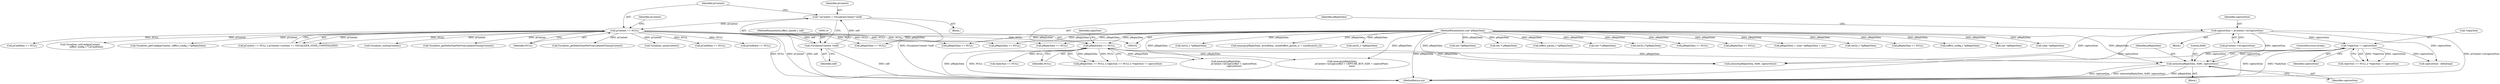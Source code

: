 digraph "0_Android_aeea52da00d210587fb3ed895de3d5f2e0264c88_11@API" {
"1000811" [label="(Call,memset(pReplyData, 0x80, captureSize))"];
"1000649" [label="(Call,pReplyData == NULL)"];
"1000108" [label="(MethodParameterIn,void *pReplyData)"];
"1000119" [label="(Call,pContext == NULL)"];
"1000111" [label="(Call,* pContext = (VisualizerContext *)self)"];
"1000113" [label="(Call,(VisualizerContext *)self)"];
"1000103" [label="(MethodParameterIn,effect_handle_t self)"];
"1000642" [label="(Call,captureSize = pContext->mCaptureSize)"];
"1000656" [label="(Call,*replySize != captureSize)"];
"1000781" [label="(Call,pReplyData = (char *)pReplyData + size)"];
"1000833" [label="(Call,Visualizer_getDeltaTimeMsFromUpdatedTime(pContext))"];
"1000121" [label="(Identifier,NULL)"];
"1000651" [label="(Identifier,NULL)"];
"1000650" [label="(Identifier,pReplyData)"];
"1000706" [label="(Call,memset(pReplyData, 0x80, captureSize))"];
"1000811" [label="(Call,memset(pReplyData, 0x80, captureSize))"];
"1000674" [label="(Call,Visualizer_getDeltaTimeMsFromUpdatedTime(pContext))"];
"1000556" [label="(Call,(int32_t *)pReplyData)"];
"1000815" [label="(ControlStructure,break;)"];
"1000124" [label="(Identifier,pContext)"];
"1000656" [label="(Call,*replySize != captureSize)"];
"1000640" [label="(Block,)"];
"1000810" [label="(Block,)"];
"1000511" [label="(Call,pReplyData == NULL)"];
"1000158" [label="(Call,Visualizer_init(pContext))"];
"1000812" [label="(Identifier,pReplyData)"];
"1000649" [label="(Call,pReplyData == NULL)"];
"1000319" [label="(Call,pCmdData == NULL)"];
"1000113" [label="(Call,(VisualizerContext *)self)"];
"1000232" [label="(Call,pReplyData == NULL)"];
"1000112" [label="(Identifier,pContext)"];
"1000103" [label="(MethodParameterIn,effect_handle_t self)"];
"1000659" [label="(Identifier,captureSize)"];
"1000653" [label="(Call,replySize == NULL)"];
"1000221" [label="(Call,(effect_config_t *)pReplyData)"];
"1000814" [label="(Identifier,captureSize)"];
"1000310" [label="(Call,(int *)pReplyData)"];
"1000784" [label="(Call,(char *)pReplyData)"];
"1000164" [label="(Call,pCmdData == NULL)"];
"1000629" [label="(Call,(int32_t *)pReplyData)"];
"1000357" [label="(Call,memcpy(pReplyData, pCmdData, sizeof(effect_param_t) + sizeof(uint32_t)))"];
"1000494" [label="(Call,pCmdData == NULL)"];
"1000529" [label="(Call,(int32_t *)pReplyData)"];
"1000194" [label="(Call,Visualizer_setConfig(pContext,\n                 (effect_config_t *) pCmdData))"];
"1000219" [label="(Call,Visualizer_getConfig(pContext, (effect_config_t *)pReplyData))"];
"1000657" [label="(Call,*replySize)"];
"1000642" [label="(Call,captureSize = pContext->mCaptureSize)"];
"1000137" [label="(Call,pReplyData == NULL)"];
"1000118" [label="(Call,pContext == NULL || pContext->mState == VISUALIZER_STATE_UNINITIALIZED)"];
"1000644" [label="(Call,pContext->mCaptureSize)"];
"1000111" [label="(Call,* pContext = (VisualizerContext *)self)"];
"1001028" [label="(MethodReturn,int)"];
"1000794" [label="(Call,memcpy(pReplyData,\n                       pContext->mCaptureBuf + capturePoint,\n                       captureSize))"];
"1000771" [label="(Call,memcpy(pReplyData,\n                           pContext->mCaptureBuf + CAPTURE_BUF_SIZE + capturePoint,\n                           size))"];
"1000652" [label="(Call,replySize == NULL || *replySize != captureSize)"];
"1000648" [label="(Call,pReplyData == NULL || replySize == NULL || *replySize != captureSize)"];
"1000119" [label="(Call,pContext == NULL)"];
"1000750" [label="(Call,captureSize - deltaSmpl)"];
"1000120" [label="(Identifier,pContext)"];
"1000654" [label="(Identifier,replySize)"];
"1000267" [label="(Call,(int *)pReplyData)"];
"1000275" [label="(Call,pReplyData == NULL)"];
"1000226" [label="(Call,Visualizer_reset(pContext))"];
"1000109" [label="(Block,)"];
"1000115" [label="(Identifier,self)"];
"1000155" [label="(Call,(int *) pReplyData)"];
"1000108" [label="(MethodParameterIn,void *pReplyData)"];
"1000203" [label="(Call,pReplyData == NULL)"];
"1000368" [label="(Call,(effect_param_t *)pReplyData)"];
"1000643" [label="(Identifier,captureSize)"];
"1000813" [label="(Literal,0x80)"];
"1000191" [label="(Call,(int *) pReplyData)"];
"1000958" [label="(Call,(int32_t*)pReplyData)"];
"1000173" [label="(Call,pReplyData == NULL)"];
"1000333" [label="(Call,pReplyData == NULL)"];
"1000811" -> "1000810"  [label="AST: "];
"1000811" -> "1000814"  [label="CFG: "];
"1000812" -> "1000811"  [label="AST: "];
"1000813" -> "1000811"  [label="AST: "];
"1000814" -> "1000811"  [label="AST: "];
"1000815" -> "1000811"  [label="CFG: "];
"1000811" -> "1001028"  [label="DDG: captureSize"];
"1000811" -> "1001028"  [label="DDG: memset(pReplyData, 0x80, captureSize)"];
"1000811" -> "1001028"  [label="DDG: pReplyData"];
"1000649" -> "1000811"  [label="DDG: pReplyData"];
"1000108" -> "1000811"  [label="DDG: pReplyData"];
"1000642" -> "1000811"  [label="DDG: captureSize"];
"1000656" -> "1000811"  [label="DDG: captureSize"];
"1000649" -> "1000648"  [label="AST: "];
"1000649" -> "1000651"  [label="CFG: "];
"1000650" -> "1000649"  [label="AST: "];
"1000651" -> "1000649"  [label="AST: "];
"1000654" -> "1000649"  [label="CFG: "];
"1000648" -> "1000649"  [label="CFG: "];
"1000649" -> "1001028"  [label="DDG: pReplyData"];
"1000649" -> "1001028"  [label="DDG: NULL"];
"1000649" -> "1000648"  [label="DDG: pReplyData"];
"1000649" -> "1000648"  [label="DDG: NULL"];
"1000108" -> "1000649"  [label="DDG: pReplyData"];
"1000119" -> "1000649"  [label="DDG: NULL"];
"1000649" -> "1000653"  [label="DDG: NULL"];
"1000649" -> "1000706"  [label="DDG: pReplyData"];
"1000649" -> "1000771"  [label="DDG: pReplyData"];
"1000649" -> "1000794"  [label="DDG: pReplyData"];
"1000108" -> "1000102"  [label="AST: "];
"1000108" -> "1001028"  [label="DDG: pReplyData"];
"1000108" -> "1000137"  [label="DDG: pReplyData"];
"1000108" -> "1000155"  [label="DDG: pReplyData"];
"1000108" -> "1000173"  [label="DDG: pReplyData"];
"1000108" -> "1000191"  [label="DDG: pReplyData"];
"1000108" -> "1000203"  [label="DDG: pReplyData"];
"1000108" -> "1000221"  [label="DDG: pReplyData"];
"1000108" -> "1000232"  [label="DDG: pReplyData"];
"1000108" -> "1000267"  [label="DDG: pReplyData"];
"1000108" -> "1000275"  [label="DDG: pReplyData"];
"1000108" -> "1000310"  [label="DDG: pReplyData"];
"1000108" -> "1000333"  [label="DDG: pReplyData"];
"1000108" -> "1000357"  [label="DDG: pReplyData"];
"1000108" -> "1000368"  [label="DDG: pReplyData"];
"1000108" -> "1000511"  [label="DDG: pReplyData"];
"1000108" -> "1000529"  [label="DDG: pReplyData"];
"1000108" -> "1000556"  [label="DDG: pReplyData"];
"1000108" -> "1000629"  [label="DDG: pReplyData"];
"1000108" -> "1000706"  [label="DDG: pReplyData"];
"1000108" -> "1000771"  [label="DDG: pReplyData"];
"1000108" -> "1000781"  [label="DDG: pReplyData"];
"1000108" -> "1000784"  [label="DDG: pReplyData"];
"1000108" -> "1000794"  [label="DDG: pReplyData"];
"1000108" -> "1000958"  [label="DDG: pReplyData"];
"1000119" -> "1000118"  [label="AST: "];
"1000119" -> "1000121"  [label="CFG: "];
"1000120" -> "1000119"  [label="AST: "];
"1000121" -> "1000119"  [label="AST: "];
"1000124" -> "1000119"  [label="CFG: "];
"1000118" -> "1000119"  [label="CFG: "];
"1000119" -> "1001028"  [label="DDG: NULL"];
"1000119" -> "1001028"  [label="DDG: pContext"];
"1000119" -> "1000118"  [label="DDG: pContext"];
"1000119" -> "1000118"  [label="DDG: NULL"];
"1000111" -> "1000119"  [label="DDG: pContext"];
"1000119" -> "1000137"  [label="DDG: NULL"];
"1000119" -> "1000158"  [label="DDG: pContext"];
"1000119" -> "1000164"  [label="DDG: NULL"];
"1000119" -> "1000194"  [label="DDG: pContext"];
"1000119" -> "1000203"  [label="DDG: NULL"];
"1000119" -> "1000219"  [label="DDG: pContext"];
"1000119" -> "1000226"  [label="DDG: pContext"];
"1000119" -> "1000232"  [label="DDG: NULL"];
"1000119" -> "1000275"  [label="DDG: NULL"];
"1000119" -> "1000319"  [label="DDG: NULL"];
"1000119" -> "1000494"  [label="DDG: NULL"];
"1000119" -> "1000674"  [label="DDG: pContext"];
"1000119" -> "1000833"  [label="DDG: pContext"];
"1000111" -> "1000109"  [label="AST: "];
"1000111" -> "1000113"  [label="CFG: "];
"1000112" -> "1000111"  [label="AST: "];
"1000113" -> "1000111"  [label="AST: "];
"1000120" -> "1000111"  [label="CFG: "];
"1000111" -> "1001028"  [label="DDG: (VisualizerContext *)self"];
"1000113" -> "1000111"  [label="DDG: self"];
"1000113" -> "1000115"  [label="CFG: "];
"1000114" -> "1000113"  [label="AST: "];
"1000115" -> "1000113"  [label="AST: "];
"1000113" -> "1001028"  [label="DDG: self"];
"1000103" -> "1000113"  [label="DDG: self"];
"1000103" -> "1000102"  [label="AST: "];
"1000103" -> "1001028"  [label="DDG: self"];
"1000642" -> "1000640"  [label="AST: "];
"1000642" -> "1000644"  [label="CFG: "];
"1000643" -> "1000642"  [label="AST: "];
"1000644" -> "1000642"  [label="AST: "];
"1000650" -> "1000642"  [label="CFG: "];
"1000642" -> "1001028"  [label="DDG: captureSize"];
"1000642" -> "1001028"  [label="DDG: pContext->mCaptureSize"];
"1000642" -> "1000656"  [label="DDG: captureSize"];
"1000642" -> "1000706"  [label="DDG: captureSize"];
"1000642" -> "1000750"  [label="DDG: captureSize"];
"1000656" -> "1000652"  [label="AST: "];
"1000656" -> "1000659"  [label="CFG: "];
"1000657" -> "1000656"  [label="AST: "];
"1000659" -> "1000656"  [label="AST: "];
"1000652" -> "1000656"  [label="CFG: "];
"1000656" -> "1001028"  [label="DDG: captureSize"];
"1000656" -> "1001028"  [label="DDG: *replySize"];
"1000656" -> "1000652"  [label="DDG: *replySize"];
"1000656" -> "1000652"  [label="DDG: captureSize"];
"1000656" -> "1000706"  [label="DDG: captureSize"];
"1000656" -> "1000750"  [label="DDG: captureSize"];
}
